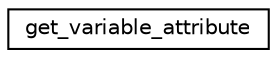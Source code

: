 digraph "Graphical Class Hierarchy"
{
 // INTERACTIVE_SVG=YES
 // LATEX_PDF_SIZE
  edge [fontname="Helvetica",fontsize="10",labelfontname="Helvetica",labelfontsize="10"];
  node [fontname="Helvetica",fontsize="10",shape=record];
  rankdir="LR";
  Node0 [label="get_variable_attribute",height=0.2,width=0.4,color="black", fillcolor="white", style="filled",URL="$interfacenetcdf__io__mod_1_1get__variable__attribute.html",tooltip=" "];
}
